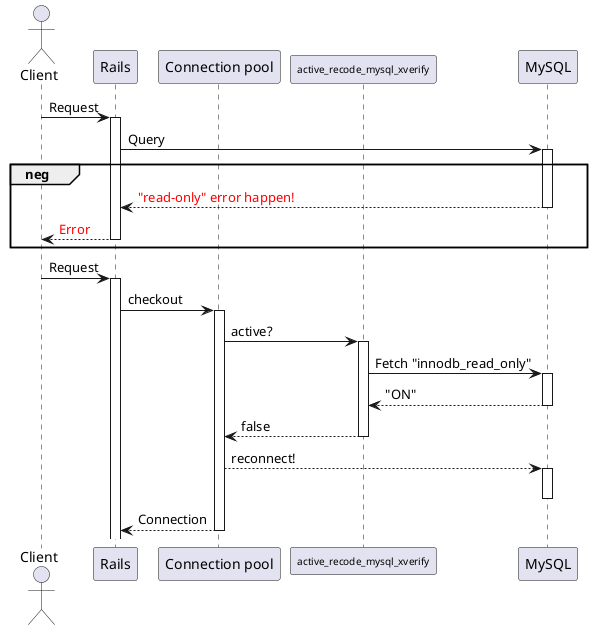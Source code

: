 @startuml{seq.png}

actor Client
participant Rails
participant "Connection pool" as cp
participant "<size:10>active_recode_mysql_xverify</size>" as armx
participant MySQL

Client -> Rails : Request
activate Rails
Rails -> MySQL : Query
activate MySQL
group neg
  Rails <-- MySQL : <font color=red>"read-only" error happen!</font>
  deactivate MySQL
  Client <-- Rails : <font color=red>Error</font>
  deactivate Rails
end

Client -> Rails : Request
activate Rails
Rails -> cp : checkout
activate cp
cp -> armx : active?
activate armx
armx -> MySQL : Fetch "innodb_read_only"
activate MySQL
armx <-- MySQL : "ON"
deactivate MySQL
cp <-- armx : false
deactivate armx
cp --> MySQL : reconnect!
activate MySQL
deactivate MySQL
Rails <-- cp : Connection
deactivate cp

@enduml
